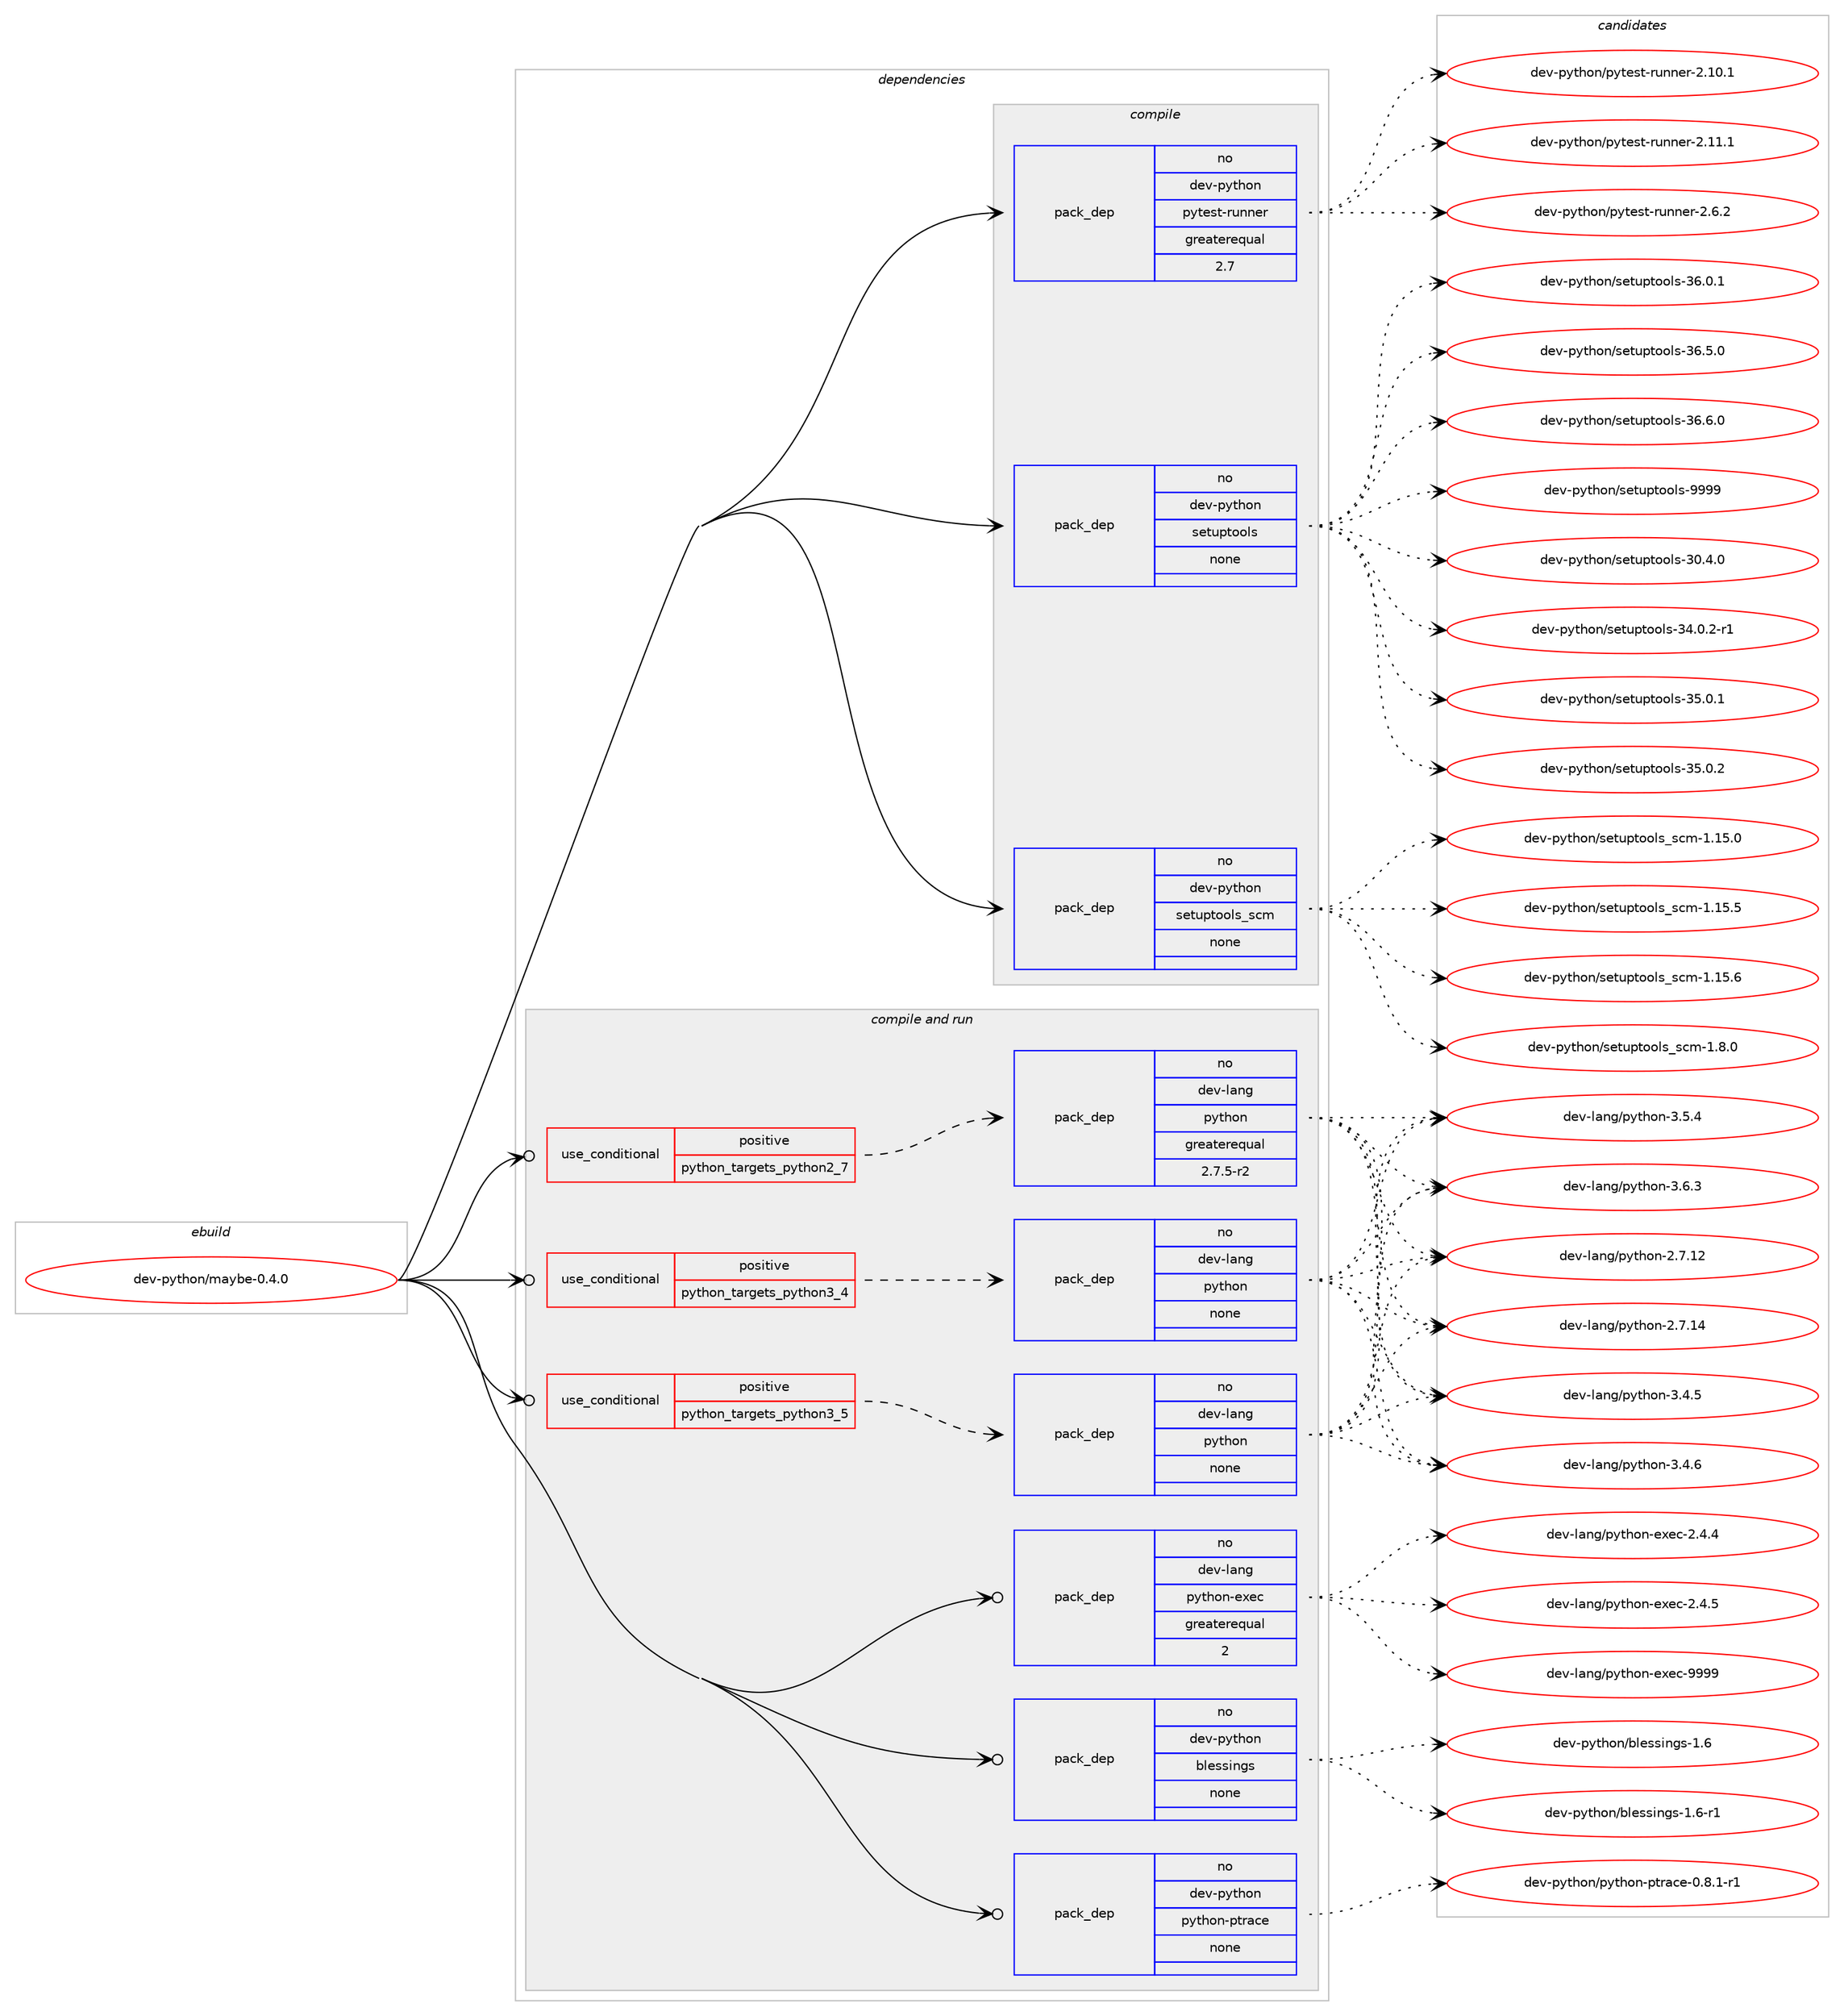 digraph prolog {

# *************
# Graph options
# *************

newrank=true;
concentrate=true;
compound=true;
graph [rankdir=LR,fontname=Helvetica,fontsize=10,ranksep=1.5];#, ranksep=2.5, nodesep=0.2];
edge  [arrowhead=vee];
node  [fontname=Helvetica,fontsize=10];

# **********
# The ebuild
# **********

subgraph cluster_leftcol {
color=gray;
rank=same;
label=<<i>ebuild</i>>;
id [label="dev-python/maybe-0.4.0", color=red, width=4, href="../dev-python/maybe-0.4.0.svg"];
}

# ****************
# The dependencies
# ****************

subgraph cluster_midcol {
color=gray;
label=<<i>dependencies</i>>;
subgraph cluster_compile {
fillcolor="#eeeeee";
style=filled;
label=<<i>compile</i>>;
subgraph pack126701 {
dependency165957 [label=<<TABLE BORDER="0" CELLBORDER="1" CELLSPACING="0" CELLPADDING="4" WIDTH="220"><TR><TD ROWSPAN="6" CELLPADDING="30">pack_dep</TD></TR><TR><TD WIDTH="110">no</TD></TR><TR><TD>dev-python</TD></TR><TR><TD>pytest-runner</TD></TR><TR><TD>greaterequal</TD></TR><TR><TD>2.7</TD></TR></TABLE>>, shape=none, color=blue];
}
id:e -> dependency165957:w [weight=20,style="solid",arrowhead="vee"];
subgraph pack126702 {
dependency165958 [label=<<TABLE BORDER="0" CELLBORDER="1" CELLSPACING="0" CELLPADDING="4" WIDTH="220"><TR><TD ROWSPAN="6" CELLPADDING="30">pack_dep</TD></TR><TR><TD WIDTH="110">no</TD></TR><TR><TD>dev-python</TD></TR><TR><TD>setuptools</TD></TR><TR><TD>none</TD></TR><TR><TD></TD></TR></TABLE>>, shape=none, color=blue];
}
id:e -> dependency165958:w [weight=20,style="solid",arrowhead="vee"];
subgraph pack126703 {
dependency165959 [label=<<TABLE BORDER="0" CELLBORDER="1" CELLSPACING="0" CELLPADDING="4" WIDTH="220"><TR><TD ROWSPAN="6" CELLPADDING="30">pack_dep</TD></TR><TR><TD WIDTH="110">no</TD></TR><TR><TD>dev-python</TD></TR><TR><TD>setuptools_scm</TD></TR><TR><TD>none</TD></TR><TR><TD></TD></TR></TABLE>>, shape=none, color=blue];
}
id:e -> dependency165959:w [weight=20,style="solid",arrowhead="vee"];
}
subgraph cluster_compileandrun {
fillcolor="#eeeeee";
style=filled;
label=<<i>compile and run</i>>;
subgraph cond35401 {
dependency165960 [label=<<TABLE BORDER="0" CELLBORDER="1" CELLSPACING="0" CELLPADDING="4"><TR><TD ROWSPAN="3" CELLPADDING="10">use_conditional</TD></TR><TR><TD>positive</TD></TR><TR><TD>python_targets_python2_7</TD></TR></TABLE>>, shape=none, color=red];
subgraph pack126704 {
dependency165961 [label=<<TABLE BORDER="0" CELLBORDER="1" CELLSPACING="0" CELLPADDING="4" WIDTH="220"><TR><TD ROWSPAN="6" CELLPADDING="30">pack_dep</TD></TR><TR><TD WIDTH="110">no</TD></TR><TR><TD>dev-lang</TD></TR><TR><TD>python</TD></TR><TR><TD>greaterequal</TD></TR><TR><TD>2.7.5-r2</TD></TR></TABLE>>, shape=none, color=blue];
}
dependency165960:e -> dependency165961:w [weight=20,style="dashed",arrowhead="vee"];
}
id:e -> dependency165960:w [weight=20,style="solid",arrowhead="odotvee"];
subgraph cond35402 {
dependency165962 [label=<<TABLE BORDER="0" CELLBORDER="1" CELLSPACING="0" CELLPADDING="4"><TR><TD ROWSPAN="3" CELLPADDING="10">use_conditional</TD></TR><TR><TD>positive</TD></TR><TR><TD>python_targets_python3_4</TD></TR></TABLE>>, shape=none, color=red];
subgraph pack126705 {
dependency165963 [label=<<TABLE BORDER="0" CELLBORDER="1" CELLSPACING="0" CELLPADDING="4" WIDTH="220"><TR><TD ROWSPAN="6" CELLPADDING="30">pack_dep</TD></TR><TR><TD WIDTH="110">no</TD></TR><TR><TD>dev-lang</TD></TR><TR><TD>python</TD></TR><TR><TD>none</TD></TR><TR><TD></TD></TR></TABLE>>, shape=none, color=blue];
}
dependency165962:e -> dependency165963:w [weight=20,style="dashed",arrowhead="vee"];
}
id:e -> dependency165962:w [weight=20,style="solid",arrowhead="odotvee"];
subgraph cond35403 {
dependency165964 [label=<<TABLE BORDER="0" CELLBORDER="1" CELLSPACING="0" CELLPADDING="4"><TR><TD ROWSPAN="3" CELLPADDING="10">use_conditional</TD></TR><TR><TD>positive</TD></TR><TR><TD>python_targets_python3_5</TD></TR></TABLE>>, shape=none, color=red];
subgraph pack126706 {
dependency165965 [label=<<TABLE BORDER="0" CELLBORDER="1" CELLSPACING="0" CELLPADDING="4" WIDTH="220"><TR><TD ROWSPAN="6" CELLPADDING="30">pack_dep</TD></TR><TR><TD WIDTH="110">no</TD></TR><TR><TD>dev-lang</TD></TR><TR><TD>python</TD></TR><TR><TD>none</TD></TR><TR><TD></TD></TR></TABLE>>, shape=none, color=blue];
}
dependency165964:e -> dependency165965:w [weight=20,style="dashed",arrowhead="vee"];
}
id:e -> dependency165964:w [weight=20,style="solid",arrowhead="odotvee"];
subgraph pack126707 {
dependency165966 [label=<<TABLE BORDER="0" CELLBORDER="1" CELLSPACING="0" CELLPADDING="4" WIDTH="220"><TR><TD ROWSPAN="6" CELLPADDING="30">pack_dep</TD></TR><TR><TD WIDTH="110">no</TD></TR><TR><TD>dev-lang</TD></TR><TR><TD>python-exec</TD></TR><TR><TD>greaterequal</TD></TR><TR><TD>2</TD></TR></TABLE>>, shape=none, color=blue];
}
id:e -> dependency165966:w [weight=20,style="solid",arrowhead="odotvee"];
subgraph pack126708 {
dependency165967 [label=<<TABLE BORDER="0" CELLBORDER="1" CELLSPACING="0" CELLPADDING="4" WIDTH="220"><TR><TD ROWSPAN="6" CELLPADDING="30">pack_dep</TD></TR><TR><TD WIDTH="110">no</TD></TR><TR><TD>dev-python</TD></TR><TR><TD>blessings</TD></TR><TR><TD>none</TD></TR><TR><TD></TD></TR></TABLE>>, shape=none, color=blue];
}
id:e -> dependency165967:w [weight=20,style="solid",arrowhead="odotvee"];
subgraph pack126709 {
dependency165968 [label=<<TABLE BORDER="0" CELLBORDER="1" CELLSPACING="0" CELLPADDING="4" WIDTH="220"><TR><TD ROWSPAN="6" CELLPADDING="30">pack_dep</TD></TR><TR><TD WIDTH="110">no</TD></TR><TR><TD>dev-python</TD></TR><TR><TD>python-ptrace</TD></TR><TR><TD>none</TD></TR><TR><TD></TD></TR></TABLE>>, shape=none, color=blue];
}
id:e -> dependency165968:w [weight=20,style="solid",arrowhead="odotvee"];
}
subgraph cluster_run {
fillcolor="#eeeeee";
style=filled;
label=<<i>run</i>>;
}
}

# **************
# The candidates
# **************

subgraph cluster_choices {
rank=same;
color=gray;
label=<<i>candidates</i>>;

subgraph choice126701 {
color=black;
nodesep=1;
choice10010111845112121116104111110471121211161011151164511411711011010111445504649484649 [label="dev-python/pytest-runner-2.10.1", color=red, width=4,href="../dev-python/pytest-runner-2.10.1.svg"];
choice10010111845112121116104111110471121211161011151164511411711011010111445504649494649 [label="dev-python/pytest-runner-2.11.1", color=red, width=4,href="../dev-python/pytest-runner-2.11.1.svg"];
choice100101118451121211161041111104711212111610111511645114117110110101114455046544650 [label="dev-python/pytest-runner-2.6.2", color=red, width=4,href="../dev-python/pytest-runner-2.6.2.svg"];
dependency165957:e -> choice10010111845112121116104111110471121211161011151164511411711011010111445504649484649:w [style=dotted,weight="100"];
dependency165957:e -> choice10010111845112121116104111110471121211161011151164511411711011010111445504649494649:w [style=dotted,weight="100"];
dependency165957:e -> choice100101118451121211161041111104711212111610111511645114117110110101114455046544650:w [style=dotted,weight="100"];
}
subgraph choice126702 {
color=black;
nodesep=1;
choice100101118451121211161041111104711510111611711211611111110811545514846524648 [label="dev-python/setuptools-30.4.0", color=red, width=4,href="../dev-python/setuptools-30.4.0.svg"];
choice1001011184511212111610411111047115101116117112116111111108115455152464846504511449 [label="dev-python/setuptools-34.0.2-r1", color=red, width=4,href="../dev-python/setuptools-34.0.2-r1.svg"];
choice100101118451121211161041111104711510111611711211611111110811545515346484649 [label="dev-python/setuptools-35.0.1", color=red, width=4,href="../dev-python/setuptools-35.0.1.svg"];
choice100101118451121211161041111104711510111611711211611111110811545515346484650 [label="dev-python/setuptools-35.0.2", color=red, width=4,href="../dev-python/setuptools-35.0.2.svg"];
choice100101118451121211161041111104711510111611711211611111110811545515446484649 [label="dev-python/setuptools-36.0.1", color=red, width=4,href="../dev-python/setuptools-36.0.1.svg"];
choice100101118451121211161041111104711510111611711211611111110811545515446534648 [label="dev-python/setuptools-36.5.0", color=red, width=4,href="../dev-python/setuptools-36.5.0.svg"];
choice100101118451121211161041111104711510111611711211611111110811545515446544648 [label="dev-python/setuptools-36.6.0", color=red, width=4,href="../dev-python/setuptools-36.6.0.svg"];
choice10010111845112121116104111110471151011161171121161111111081154557575757 [label="dev-python/setuptools-9999", color=red, width=4,href="../dev-python/setuptools-9999.svg"];
dependency165958:e -> choice100101118451121211161041111104711510111611711211611111110811545514846524648:w [style=dotted,weight="100"];
dependency165958:e -> choice1001011184511212111610411111047115101116117112116111111108115455152464846504511449:w [style=dotted,weight="100"];
dependency165958:e -> choice100101118451121211161041111104711510111611711211611111110811545515346484649:w [style=dotted,weight="100"];
dependency165958:e -> choice100101118451121211161041111104711510111611711211611111110811545515346484650:w [style=dotted,weight="100"];
dependency165958:e -> choice100101118451121211161041111104711510111611711211611111110811545515446484649:w [style=dotted,weight="100"];
dependency165958:e -> choice100101118451121211161041111104711510111611711211611111110811545515446534648:w [style=dotted,weight="100"];
dependency165958:e -> choice100101118451121211161041111104711510111611711211611111110811545515446544648:w [style=dotted,weight="100"];
dependency165958:e -> choice10010111845112121116104111110471151011161171121161111111081154557575757:w [style=dotted,weight="100"];
}
subgraph choice126703 {
color=black;
nodesep=1;
choice1001011184511212111610411111047115101116117112116111111108115951159910945494649534648 [label="dev-python/setuptools_scm-1.15.0", color=red, width=4,href="../dev-python/setuptools_scm-1.15.0.svg"];
choice1001011184511212111610411111047115101116117112116111111108115951159910945494649534653 [label="dev-python/setuptools_scm-1.15.5", color=red, width=4,href="../dev-python/setuptools_scm-1.15.5.svg"];
choice1001011184511212111610411111047115101116117112116111111108115951159910945494649534654 [label="dev-python/setuptools_scm-1.15.6", color=red, width=4,href="../dev-python/setuptools_scm-1.15.6.svg"];
choice10010111845112121116104111110471151011161171121161111111081159511599109454946564648 [label="dev-python/setuptools_scm-1.8.0", color=red, width=4,href="../dev-python/setuptools_scm-1.8.0.svg"];
dependency165959:e -> choice1001011184511212111610411111047115101116117112116111111108115951159910945494649534648:w [style=dotted,weight="100"];
dependency165959:e -> choice1001011184511212111610411111047115101116117112116111111108115951159910945494649534653:w [style=dotted,weight="100"];
dependency165959:e -> choice1001011184511212111610411111047115101116117112116111111108115951159910945494649534654:w [style=dotted,weight="100"];
dependency165959:e -> choice10010111845112121116104111110471151011161171121161111111081159511599109454946564648:w [style=dotted,weight="100"];
}
subgraph choice126704 {
color=black;
nodesep=1;
choice10010111845108971101034711212111610411111045504655464950 [label="dev-lang/python-2.7.12", color=red, width=4,href="../dev-lang/python-2.7.12.svg"];
choice10010111845108971101034711212111610411111045504655464952 [label="dev-lang/python-2.7.14", color=red, width=4,href="../dev-lang/python-2.7.14.svg"];
choice100101118451089711010347112121116104111110455146524653 [label="dev-lang/python-3.4.5", color=red, width=4,href="../dev-lang/python-3.4.5.svg"];
choice100101118451089711010347112121116104111110455146524654 [label="dev-lang/python-3.4.6", color=red, width=4,href="../dev-lang/python-3.4.6.svg"];
choice100101118451089711010347112121116104111110455146534652 [label="dev-lang/python-3.5.4", color=red, width=4,href="../dev-lang/python-3.5.4.svg"];
choice100101118451089711010347112121116104111110455146544651 [label="dev-lang/python-3.6.3", color=red, width=4,href="../dev-lang/python-3.6.3.svg"];
dependency165961:e -> choice10010111845108971101034711212111610411111045504655464950:w [style=dotted,weight="100"];
dependency165961:e -> choice10010111845108971101034711212111610411111045504655464952:w [style=dotted,weight="100"];
dependency165961:e -> choice100101118451089711010347112121116104111110455146524653:w [style=dotted,weight="100"];
dependency165961:e -> choice100101118451089711010347112121116104111110455146524654:w [style=dotted,weight="100"];
dependency165961:e -> choice100101118451089711010347112121116104111110455146534652:w [style=dotted,weight="100"];
dependency165961:e -> choice100101118451089711010347112121116104111110455146544651:w [style=dotted,weight="100"];
}
subgraph choice126705 {
color=black;
nodesep=1;
choice10010111845108971101034711212111610411111045504655464950 [label="dev-lang/python-2.7.12", color=red, width=4,href="../dev-lang/python-2.7.12.svg"];
choice10010111845108971101034711212111610411111045504655464952 [label="dev-lang/python-2.7.14", color=red, width=4,href="../dev-lang/python-2.7.14.svg"];
choice100101118451089711010347112121116104111110455146524653 [label="dev-lang/python-3.4.5", color=red, width=4,href="../dev-lang/python-3.4.5.svg"];
choice100101118451089711010347112121116104111110455146524654 [label="dev-lang/python-3.4.6", color=red, width=4,href="../dev-lang/python-3.4.6.svg"];
choice100101118451089711010347112121116104111110455146534652 [label="dev-lang/python-3.5.4", color=red, width=4,href="../dev-lang/python-3.5.4.svg"];
choice100101118451089711010347112121116104111110455146544651 [label="dev-lang/python-3.6.3", color=red, width=4,href="../dev-lang/python-3.6.3.svg"];
dependency165963:e -> choice10010111845108971101034711212111610411111045504655464950:w [style=dotted,weight="100"];
dependency165963:e -> choice10010111845108971101034711212111610411111045504655464952:w [style=dotted,weight="100"];
dependency165963:e -> choice100101118451089711010347112121116104111110455146524653:w [style=dotted,weight="100"];
dependency165963:e -> choice100101118451089711010347112121116104111110455146524654:w [style=dotted,weight="100"];
dependency165963:e -> choice100101118451089711010347112121116104111110455146534652:w [style=dotted,weight="100"];
dependency165963:e -> choice100101118451089711010347112121116104111110455146544651:w [style=dotted,weight="100"];
}
subgraph choice126706 {
color=black;
nodesep=1;
choice10010111845108971101034711212111610411111045504655464950 [label="dev-lang/python-2.7.12", color=red, width=4,href="../dev-lang/python-2.7.12.svg"];
choice10010111845108971101034711212111610411111045504655464952 [label="dev-lang/python-2.7.14", color=red, width=4,href="../dev-lang/python-2.7.14.svg"];
choice100101118451089711010347112121116104111110455146524653 [label="dev-lang/python-3.4.5", color=red, width=4,href="../dev-lang/python-3.4.5.svg"];
choice100101118451089711010347112121116104111110455146524654 [label="dev-lang/python-3.4.6", color=red, width=4,href="../dev-lang/python-3.4.6.svg"];
choice100101118451089711010347112121116104111110455146534652 [label="dev-lang/python-3.5.4", color=red, width=4,href="../dev-lang/python-3.5.4.svg"];
choice100101118451089711010347112121116104111110455146544651 [label="dev-lang/python-3.6.3", color=red, width=4,href="../dev-lang/python-3.6.3.svg"];
dependency165965:e -> choice10010111845108971101034711212111610411111045504655464950:w [style=dotted,weight="100"];
dependency165965:e -> choice10010111845108971101034711212111610411111045504655464952:w [style=dotted,weight="100"];
dependency165965:e -> choice100101118451089711010347112121116104111110455146524653:w [style=dotted,weight="100"];
dependency165965:e -> choice100101118451089711010347112121116104111110455146524654:w [style=dotted,weight="100"];
dependency165965:e -> choice100101118451089711010347112121116104111110455146534652:w [style=dotted,weight="100"];
dependency165965:e -> choice100101118451089711010347112121116104111110455146544651:w [style=dotted,weight="100"];
}
subgraph choice126707 {
color=black;
nodesep=1;
choice1001011184510897110103471121211161041111104510112010199455046524652 [label="dev-lang/python-exec-2.4.4", color=red, width=4,href="../dev-lang/python-exec-2.4.4.svg"];
choice1001011184510897110103471121211161041111104510112010199455046524653 [label="dev-lang/python-exec-2.4.5", color=red, width=4,href="../dev-lang/python-exec-2.4.5.svg"];
choice10010111845108971101034711212111610411111045101120101994557575757 [label="dev-lang/python-exec-9999", color=red, width=4,href="../dev-lang/python-exec-9999.svg"];
dependency165966:e -> choice1001011184510897110103471121211161041111104510112010199455046524652:w [style=dotted,weight="100"];
dependency165966:e -> choice1001011184510897110103471121211161041111104510112010199455046524653:w [style=dotted,weight="100"];
dependency165966:e -> choice10010111845108971101034711212111610411111045101120101994557575757:w [style=dotted,weight="100"];
}
subgraph choice126708 {
color=black;
nodesep=1;
choice10010111845112121116104111110479810810111511510511010311545494654 [label="dev-python/blessings-1.6", color=red, width=4,href="../dev-python/blessings-1.6.svg"];
choice100101118451121211161041111104798108101115115105110103115454946544511449 [label="dev-python/blessings-1.6-r1", color=red, width=4,href="../dev-python/blessings-1.6-r1.svg"];
dependency165967:e -> choice10010111845112121116104111110479810810111511510511010311545494654:w [style=dotted,weight="100"];
dependency165967:e -> choice100101118451121211161041111104798108101115115105110103115454946544511449:w [style=dotted,weight="100"];
}
subgraph choice126709 {
color=black;
nodesep=1;
choice10010111845112121116104111110471121211161041111104511211611497991014548465646494511449 [label="dev-python/python-ptrace-0.8.1-r1", color=red, width=4,href="../dev-python/python-ptrace-0.8.1-r1.svg"];
dependency165968:e -> choice10010111845112121116104111110471121211161041111104511211611497991014548465646494511449:w [style=dotted,weight="100"];
}
}

}
